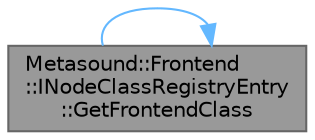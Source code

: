 digraph "Metasound::Frontend::INodeClassRegistryEntry::GetFrontendClass"
{
 // INTERACTIVE_SVG=YES
 // LATEX_PDF_SIZE
  bgcolor="transparent";
  edge [fontname=Helvetica,fontsize=10,labelfontname=Helvetica,labelfontsize=10];
  node [fontname=Helvetica,fontsize=10,shape=box,height=0.2,width=0.4];
  rankdir="LR";
  Node1 [id="Node000001",label="Metasound::Frontend\l::INodeClassRegistryEntry\l::GetFrontendClass",height=0.2,width=0.4,color="gray40", fillcolor="grey60", style="filled", fontcolor="black",tooltip="Return a FMetasoundFrontendClass which describes the node."];
  Node1 -> Node1 [id="edge1_Node000001_Node000001",color="steelblue1",style="solid",tooltip=" "];
}

